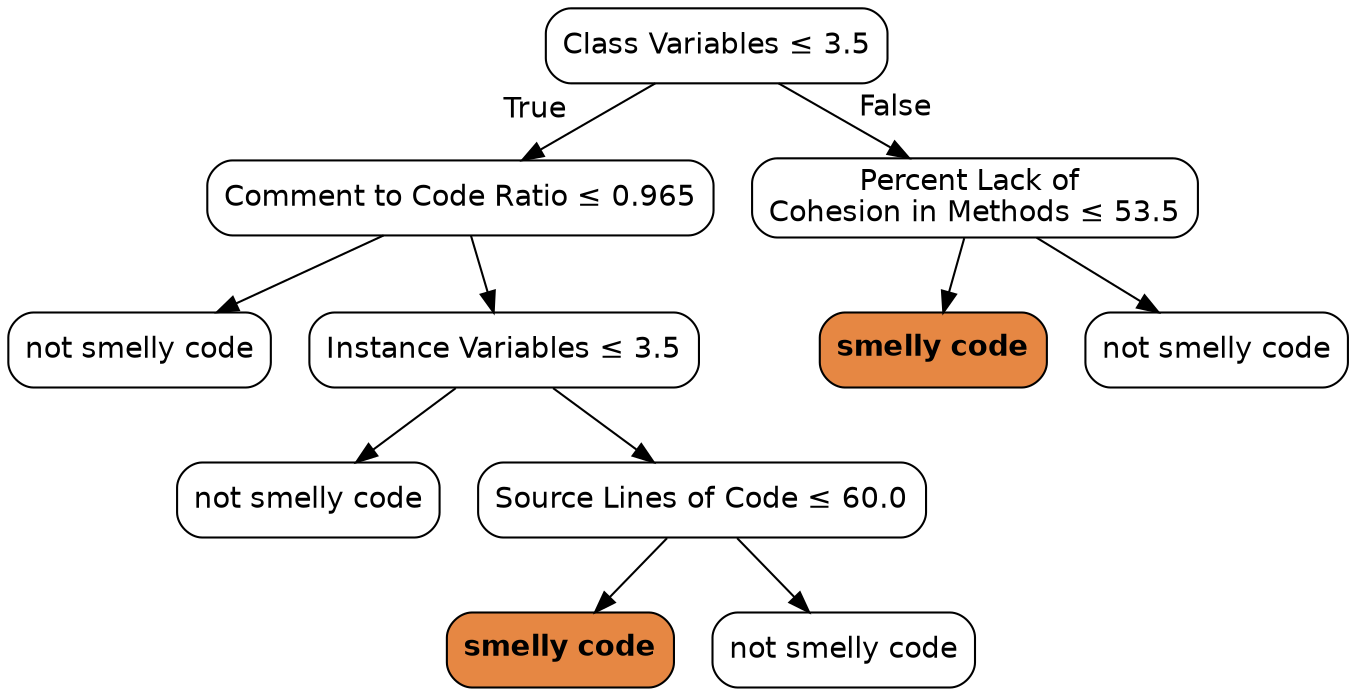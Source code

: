 digraph Tree {
node [color="black", fontname=helvetica, shape=box,  style="filled, rounded", fillcolor="#FFFFFF"];
edge [fontname=helvetica];
0 [label=<Class Variables &le; 3.5>];
1 [label=<Comment to Code Ratio &le; 0.965>];
0 -> 1  [headlabel="True", labelangle=45, labeldistance="2.5"];
5 [label=<not smelly code>];
1 -> 5;
6 [label=<Instance Variables &le; 3.5>];
1 -> 6;
7 [label=<not smelly code>];
6 -> 7;
8 [label=<Source Lines of Code &le; 60.0>];
6 -> 8;
9 [label=<<b>smelly code</b>>, fillcolor="#e68743"];
8 -> 9;
10 [label=<not smelly code>];
8 -> 10;
2 [label=<Percent Lack of <br/>Cohesion in Methods &le; 53.5>];
0 -> 2  [headlabel="False", labelangle="-45", labeldistance="2.5"];
3 [label=<<b>smelly code</b>>, fillcolor="#e68743"];
2 -> 3;
4 [label=<not smelly code>];
2 -> 4;
}

